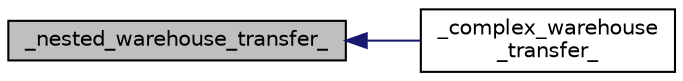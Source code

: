 digraph "_nested_warehouse_transfer_"
{
  edge [fontname="Helvetica",fontsize="10",labelfontname="Helvetica",labelfontsize="10"];
  node [fontname="Helvetica",fontsize="10",shape=record];
  rankdir="LR";
  Node1 [label="_nested_warehouse_transfer_",height=0.2,width=0.4,color="black", fillcolor="grey75", style="filled", fontcolor="black"];
  Node1 -> Node2 [dir="back",color="midnightblue",fontsize="10",style="solid",fontname="Helvetica"];
  Node2 [label="_complex_warehouse\l_transfer_",height=0.2,width=0.4,color="black", fillcolor="white", style="filled",URL="$main_8cpp.html#a12500f2bcc3c3bb8ad7dd9d74c1637d1"];
}
